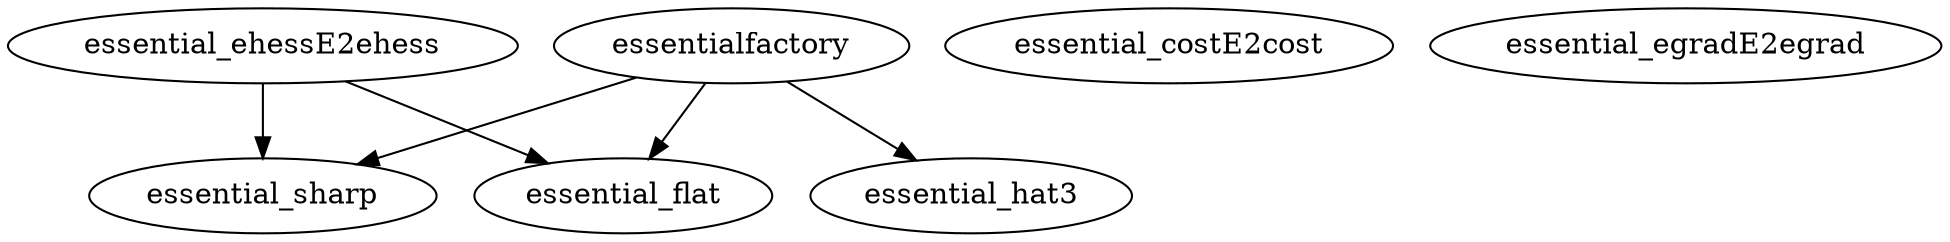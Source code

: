 /* Created by mdot for Matlab */
digraph m2html {
  essential_ehessE2ehess -> essential_flat;
  essential_ehessE2ehess -> essential_sharp;
  essentialfactory -> essential_flat;
  essentialfactory -> essential_hat3;
  essentialfactory -> essential_sharp;

  essential_costE2cost [URL="essential_costE2cost.html"];
  essential_egradE2egrad [URL="essential_egradE2egrad.html"];
  essential_ehessE2ehess [URL="essential_ehessE2ehess.html"];
  essential_flat [URL="essential_flat.html"];
  essential_hat3 [URL="essential_hat3.html"];
  essential_sharp [URL="essential_sharp.html"];
  essentialfactory [URL="essentialfactory.html"];
}